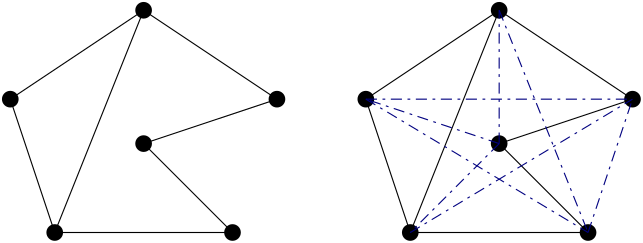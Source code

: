 <?xml version="1.0"?>
<!DOCTYPE ipe SYSTEM "ipe.dtd">
<ipe version="70005" creator="Ipe 7.1.4">
<info created="D:20150718163603" modified="D:20150814140610"/>
<ipestyle name="basic">
<symbol name="arrow/arc(spx)">
<path stroke="sym-stroke" fill="sym-stroke" pen="sym-pen">
0 0 m
-1 0.333 l
-1 -0.333 l
h
</path>
</symbol>
<symbol name="arrow/farc(spx)">
<path stroke="sym-stroke" fill="white" pen="sym-pen">
0 0 m
-1 0.333 l
-1 -0.333 l
h
</path>
</symbol>
<symbol name="mark/circle(sx)" transformations="translations">
<path fill="sym-stroke">
0.6 0 0 0.6 0 0 e
0.4 0 0 0.4 0 0 e
</path>
</symbol>
<symbol name="mark/disk(sx)" transformations="translations">
<path fill="sym-stroke">
0.6 0 0 0.6 0 0 e
</path>
</symbol>
<symbol name="mark/fdisk(sfx)" transformations="translations">
<group>
<path fill="sym-fill">
0.5 0 0 0.5 0 0 e
</path>
<path fill="sym-stroke" fillrule="eofill">
0.6 0 0 0.6 0 0 e
0.4 0 0 0.4 0 0 e
</path>
</group>
</symbol>
<symbol name="mark/box(sx)" transformations="translations">
<path fill="sym-stroke" fillrule="eofill">
-0.6 -0.6 m
0.6 -0.6 l
0.6 0.6 l
-0.6 0.6 l
h
-0.4 -0.4 m
0.4 -0.4 l
0.4 0.4 l
-0.4 0.4 l
h
</path>
</symbol>
<symbol name="mark/square(sx)" transformations="translations">
<path fill="sym-stroke">
-0.6 -0.6 m
0.6 -0.6 l
0.6 0.6 l
-0.6 0.6 l
h
</path>
</symbol>
<symbol name="mark/fsquare(sfx)" transformations="translations">
<group>
<path fill="sym-fill">
-0.5 -0.5 m
0.5 -0.5 l
0.5 0.5 l
-0.5 0.5 l
h
</path>
<path fill="sym-stroke" fillrule="eofill">
-0.6 -0.6 m
0.6 -0.6 l
0.6 0.6 l
-0.6 0.6 l
h
-0.4 -0.4 m
0.4 -0.4 l
0.4 0.4 l
-0.4 0.4 l
h
</path>
</group>
</symbol>
<symbol name="mark/cross(sx)" transformations="translations">
<group>
<path fill="sym-stroke">
-0.43 -0.57 m
0.57 0.43 l
0.43 0.57 l
-0.57 -0.43 l
h
</path>
<path fill="sym-stroke">
-0.43 0.57 m
0.57 -0.43 l
0.43 -0.57 l
-0.57 0.43 l
h
</path>
</group>
</symbol>
<symbol name="arrow/fnormal(spx)">
<path stroke="sym-stroke" fill="white" pen="sym-pen">
0 0 m
-1 0.333 l
-1 -0.333 l
h
</path>
</symbol>
<symbol name="arrow/pointed(spx)">
<path stroke="sym-stroke" fill="sym-stroke" pen="sym-pen">
0 0 m
-1 0.333 l
-0.8 0 l
-1 -0.333 l
h
</path>
</symbol>
<symbol name="arrow/fpointed(spx)">
<path stroke="sym-stroke" fill="white" pen="sym-pen">
0 0 m
-1 0.333 l
-0.8 0 l
-1 -0.333 l
h
</path>
</symbol>
<symbol name="arrow/linear(spx)">
<path stroke="sym-stroke" pen="sym-pen">
-1 0.333 m
0 0 l
-1 -0.333 l
</path>
</symbol>
<symbol name="arrow/fdouble(spx)">
<path stroke="sym-stroke" fill="white" pen="sym-pen">
0 0 m
-1 0.333 l
-1 -0.333 l
h
-1 0 m
-2 0.333 l
-2 -0.333 l
h
</path>
</symbol>
<symbol name="arrow/double(spx)">
<path stroke="sym-stroke" fill="sym-stroke" pen="sym-pen">
0 0 m
-1 0.333 l
-1 -0.333 l
h
-1 0 m
-2 0.333 l
-2 -0.333 l
h
</path>
</symbol>
<pen name="heavier" value="0.8"/>
<pen name="fat" value="1.2"/>
<pen name="ultrafat" value="2"/>
<symbolsize name="large" value="5"/>
<symbolsize name="small" value="2"/>
<symbolsize name="tiny" value="1.1"/>
<arrowsize name="large" value="10"/>
<arrowsize name="small" value="5"/>
<arrowsize name="tiny" value="3"/>
<color name="red" value="1 0 0"/>
<color name="green" value="0 1 0"/>
<color name="blue" value="0 0 1"/>
<color name="yellow" value="1 1 0"/>
<color name="orange" value="1 0.647 0"/>
<color name="gold" value="1 0.843 0"/>
<color name="purple" value="0.627 0.125 0.941"/>
<color name="gray" value="0.745"/>
<color name="brown" value="0.647 0.165 0.165"/>
<color name="navy" value="0 0 0.502"/>
<color name="pink" value="1 0.753 0.796"/>
<color name="seagreen" value="0.18 0.545 0.341"/>
<color name="turquoise" value="0.251 0.878 0.816"/>
<color name="violet" value="0.933 0.51 0.933"/>
<color name="darkblue" value="0 0 0.545"/>
<color name="darkcyan" value="0 0.545 0.545"/>
<color name="darkgray" value="0.663"/>
<color name="darkgreen" value="0 0.392 0"/>
<color name="darkmagenta" value="0.545 0 0.545"/>
<color name="darkorange" value="1 0.549 0"/>
<color name="darkred" value="0.545 0 0"/>
<color name="lightblue" value="0.678 0.847 0.902"/>
<color name="lightcyan" value="0.878 1 1"/>
<color name="lightgray" value="0.827"/>
<color name="lightgreen" value="0.565 0.933 0.565"/>
<color name="lightyellow" value="1 1 0.878"/>
<dashstyle name="dashed" value="[4] 0"/>
<dashstyle name="dotted" value="[1 3] 0"/>
<dashstyle name="dash dotted" value="[4 2 1 2] 0"/>
<dashstyle name="dash dot dotted" value="[4 2 1 2 1 2] 0"/>
<textsize name="large" value="\large"/>
<textsize name="small" value="\small"/>
<textsize name="tiny" value="\tiny"/>
<textsize name="Large" value="\Large"/>
<textsize name="LARGE" value="\LARGE"/>
<textsize name="huge" value="\huge"/>
<textsize name="Huge" value="\Huge"/>
<textsize name="footnote" value="\footnotesize"/>
<textstyle name="center" begin="\begin{center}" end="\end{center}"/>
<textstyle name="itemize" begin="\begin{itemize}" end="\end{itemize}"/>
<textstyle name="item" begin="\begin{itemize}\item{}" end="\end{itemize}"/>
<gridsize name="4 pts" value="4"/>
<gridsize name="8 pts (~3 mm)" value="8"/>
<gridsize name="16 pts (~6 mm)" value="16"/>
<gridsize name="32 pts (~12 mm)" value="32"/>
<gridsize name="10 pts (~3.5 mm)" value="10"/>
<gridsize name="20 pts (~7 mm)" value="20"/>
<gridsize name="14 pts (~5 mm)" value="14"/>
<gridsize name="28 pts (~10 mm)" value="28"/>
<gridsize name="56 pts (~20 mm)" value="56"/>
<anglesize name="90 deg" value="90"/>
<anglesize name="60 deg" value="60"/>
<anglesize name="45 deg" value="45"/>
<anglesize name="30 deg" value="30"/>
<anglesize name="22.5 deg" value="22.5"/>
<tiling name="falling" angle="-60" step="4" width="1"/>
<tiling name="rising" angle="30" step="4" width="1"/>
</ipestyle>
<page>
<layer name="alpha"/>
<view layers="alpha" active="alpha"/>
<use layer="alpha" name="mark/disk(sx)" pos="128 768" size="large" stroke="black"/>
<use name="mark/disk(sx)" pos="80 736" size="large" stroke="black"/>
<path stroke="black">
80 736 m
128 768 l
128 768 l
</path>
<use name="mark/disk(sx)" pos="96 688" size="large" stroke="black"/>
<use name="mark/disk(sx)" pos="160 688" size="large" stroke="black"/>
<use name="mark/disk(sx)" pos="176 736" size="large" stroke="black"/>
<path stroke="black">
96 688 m
80 736 l
80 736 l
</path>
<path stroke="black">
96 688 m
128 768 l
128 768 l
</path>
<path stroke="black">
128 768 m
176 736 l
176 736 l
</path>
<path stroke="black">
160 688 m
96 688 l
</path>
<use name="mark/disk(sx)" pos="128 720" size="large" stroke="black"/>
<path stroke="black">
128 720 m
176 736 l
</path>
<path stroke="black">
128 720 m
160 688 l
</path>
<use matrix="1 0 0 1 128 0" name="mark/disk(sx)" pos="128 768" size="large" stroke="black"/>
<use matrix="1 0 0 1 128 0" name="mark/disk(sx)" pos="80 736" size="large" stroke="black"/>
<path matrix="1 0 0 1 128 0" stroke="black">
80 736 m
128 768 l
128 768 l
</path>
<use matrix="1 0 0 1 128 0" name="mark/disk(sx)" pos="96 688" size="large" stroke="black"/>
<use matrix="1 0 0 1 128 0" name="mark/disk(sx)" pos="160 688" size="large" stroke="black"/>
<use matrix="1 0 0 1 128 0" name="mark/disk(sx)" pos="176 736" size="large" stroke="black"/>
<path matrix="1 0 0 1 128 0" stroke="black">
96 688 m
80 736 l
80 736 l
</path>
<path matrix="1 0 0 1 128 0" stroke="black">
96 688 m
128 768 l
128 768 l
</path>
<path matrix="1 0 0 1 128 0" stroke="black">
128 768 m
176 736 l
176 736 l
</path>
<path matrix="1 0 0 1 128 0" stroke="black">
160 688 m
96 688 l
</path>
<use matrix="1 0 0 1 128 0" name="mark/disk(sx)" pos="128 720" size="large" stroke="black"/>
<path matrix="1 0 0 1 128 0" stroke="black">
128 720 m
176 736 l
</path>
<path matrix="1 0 0 1 128 0" stroke="black">
128 720 m
160 688 l
</path>
<path matrix="1 0 0 1 -48 0" stroke="navy" dash="dash dotted">
272 688 m
352 736 l
352 736 l
</path>
<path matrix="1 0 0 1 -48 0" stroke="navy" dash="dash dotted">
336 688 m
352 736 l
</path>
<path matrix="1 0 0 1 -48 0" stroke="navy" dash="dash dotted">
304 720 m
272 688 l
</path>
<path matrix="1 0 0 1 -48 0" stroke="navy" dash="dash dotted">
304 720 m
256 736 l
</path>
<path matrix="1 0 0 1 -48 0" stroke="navy" dash="dash dotted">
304 720 m
304 768 l
304 768 l
</path>
<path matrix="1 0 0 1 -48 0" stroke="navy" dash="dash dotted">
304 768 m
336 688 l
336 688 l
</path>
<path matrix="1 0 0 1 -48 0" stroke="navy" dash="dash dotted">
256 736 m
336 688 l
</path>
<path matrix="1 0 0 1 -48 0" stroke="navy" dash="dash dotted">
256 736 m
352 736 l
</path>
</page>
</ipe>
